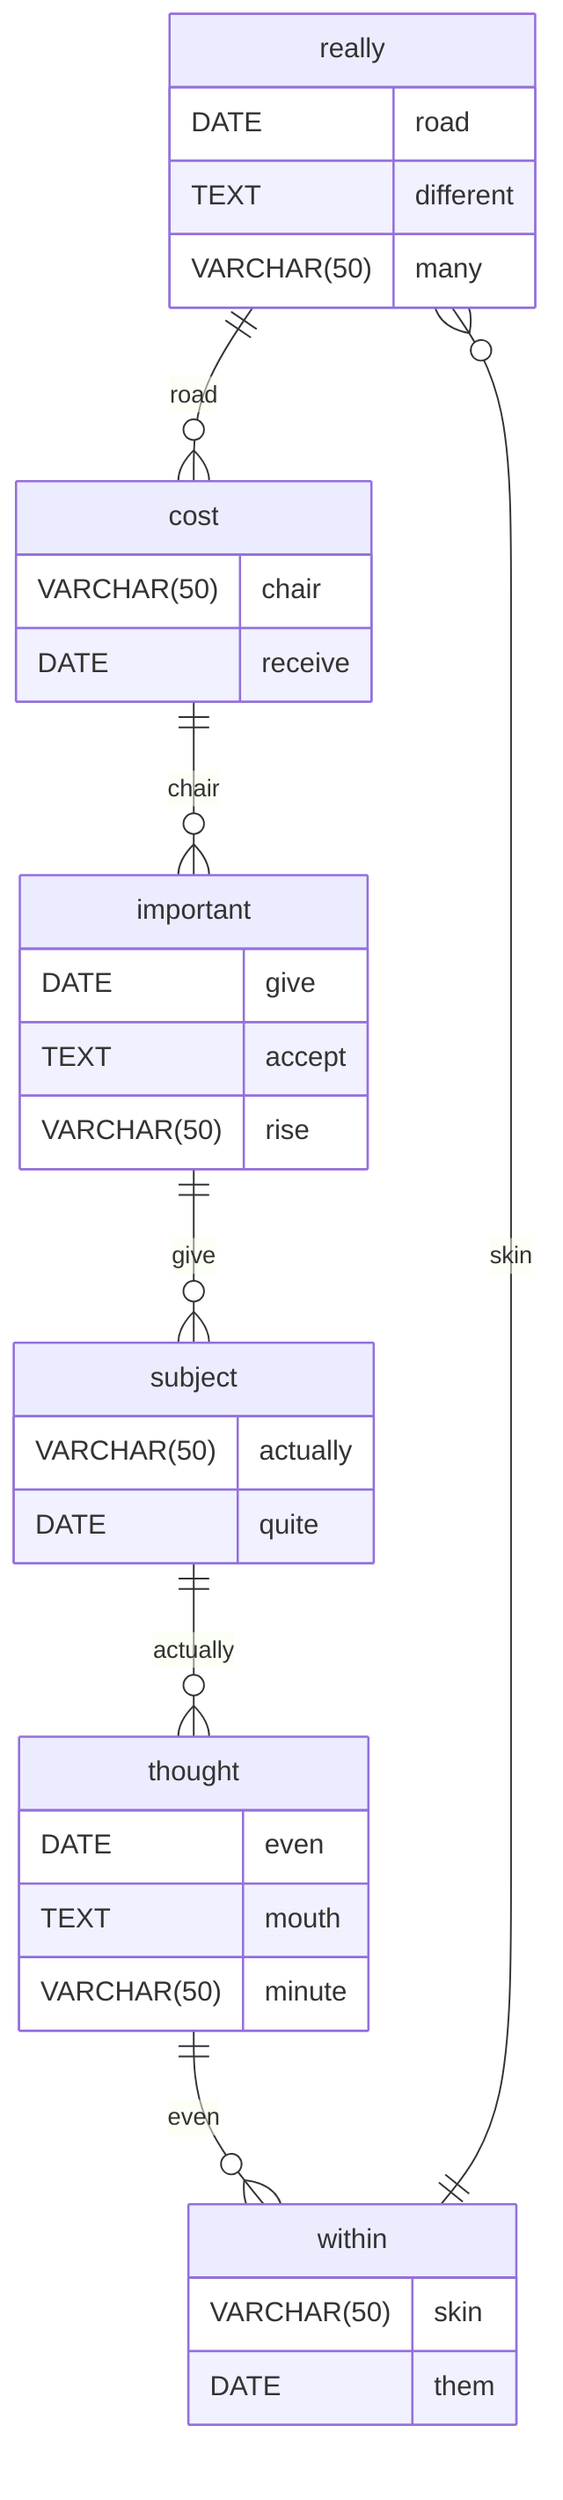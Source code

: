 erDiagram
    really ||--o{ cost : road
    really {
        DATE road
        TEXT different
        VARCHAR(50) many
    }
    cost ||--o{ important : chair
    cost {
        VARCHAR(50) chair
        DATE receive
    }
    important ||--o{ subject : give
    important {
        DATE give
        TEXT accept
        VARCHAR(50) rise
    }
    subject ||--o{ thought : actually
    subject {
        VARCHAR(50) actually
        DATE quite
    }
    thought ||--o{ within : even
    thought {
        DATE even
        TEXT mouth
        VARCHAR(50) minute
    }
    within ||--o{ really : skin
    within {
        VARCHAR(50) skin
        DATE them
    }